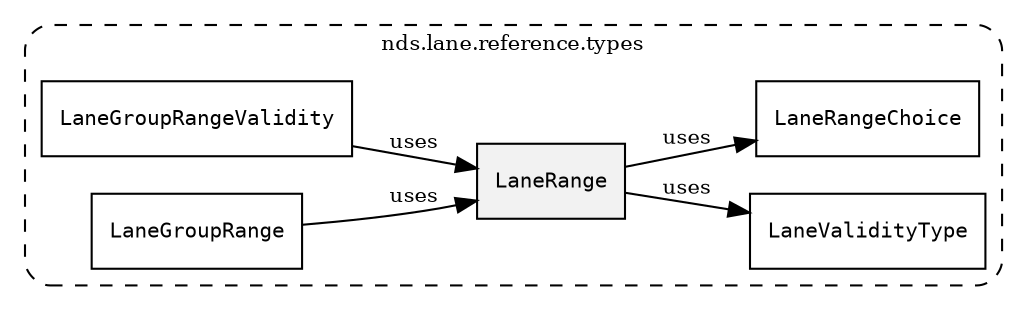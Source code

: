 /**
 * This dot file creates symbol collaboration diagram for LaneRange.
 */
digraph ZSERIO
{
    node [shape=box, fontsize=10];
    rankdir="LR";
    fontsize=10;
    tooltip="LaneRange collaboration diagram";

    subgraph "cluster_nds.lane.reference.types"
    {
        style="dashed, rounded";
        label="nds.lane.reference.types";
        tooltip="Package nds.lane.reference.types";
        href="../../../content/packages/nds.lane.reference.types.html#Package-nds-lane-reference-types";
        target="_parent";

        "LaneRange" [style="filled", fillcolor="#0000000D", target="_parent", label=<<font face="monospace"><table align="center" border="0" cellspacing="0" cellpadding="0"><tr><td href="../../../content/packages/nds.lane.reference.types.html#Structure-LaneRange" title="Structure defined in nds.lane.reference.types">LaneRange</td></tr></table></font>>];
        "LaneValidityType" [target="_parent", label=<<font face="monospace"><table align="center" border="0" cellspacing="0" cellpadding="0"><tr><td href="../../../content/packages/nds.lane.reference.types.html#Enum-LaneValidityType" title="Enum defined in nds.lane.reference.types">LaneValidityType</td></tr></table></font>>];
        "LaneRangeChoice" [target="_parent", label=<<font face="monospace"><table align="center" border="0" cellspacing="0" cellpadding="0"><tr><td href="../../../content/packages/nds.lane.reference.types.html#Choice-LaneRangeChoice" title="Choice defined in nds.lane.reference.types">LaneRangeChoice</td></tr></table></font>>];
        "LaneGroupRangeValidity" [target="_parent", label=<<font face="monospace"><table align="center" border="0" cellspacing="0" cellpadding="0"><tr><td href="../../../content/packages/nds.lane.reference.types.html#Structure-LaneGroupRangeValidity" title="Structure defined in nds.lane.reference.types">LaneGroupRangeValidity</td></tr></table></font>>];
        "LaneGroupRange" [target="_parent", label=<<font face="monospace"><table align="center" border="0" cellspacing="0" cellpadding="0"><tr><td href="../../../content/packages/nds.lane.reference.types.html#Structure-LaneGroupRange" title="Structure defined in nds.lane.reference.types">LaneGroupRange</td></tr></table></font>>];
    }

    "LaneRange" -> "LaneValidityType" [label="uses", fontsize=10];
    "LaneRange" -> "LaneRangeChoice" [label="uses", fontsize=10];
    "LaneGroupRangeValidity" -> "LaneRange" [label="uses", fontsize=10];
    "LaneGroupRange" -> "LaneRange" [label="uses", fontsize=10];
}
